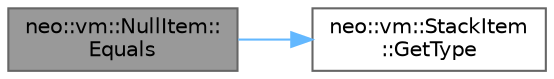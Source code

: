digraph "neo::vm::NullItem::Equals"
{
 // LATEX_PDF_SIZE
  bgcolor="transparent";
  edge [fontname=Helvetica,fontsize=10,labelfontname=Helvetica,labelfontsize=10];
  node [fontname=Helvetica,fontsize=10,shape=box,height=0.2,width=0.4];
  rankdir="LR";
  Node1 [id="Node000001",label="neo::vm::NullItem::\lEquals",height=0.2,width=0.4,color="gray40", fillcolor="grey60", style="filled", fontcolor="black",tooltip="Checks if this stack item is equal to another stack item."];
  Node1 -> Node2 [id="edge1_Node000001_Node000002",color="steelblue1",style="solid",tooltip=" "];
  Node2 [id="Node000002",label="neo::vm::StackItem\l::GetType",height=0.2,width=0.4,color="grey40", fillcolor="white", style="filled",URL="$classneo_1_1vm_1_1_stack_item.html#af69a470d18df4bb1d0e23c25eca1dcb9",tooltip="Gets the type of the stack item."];
}
